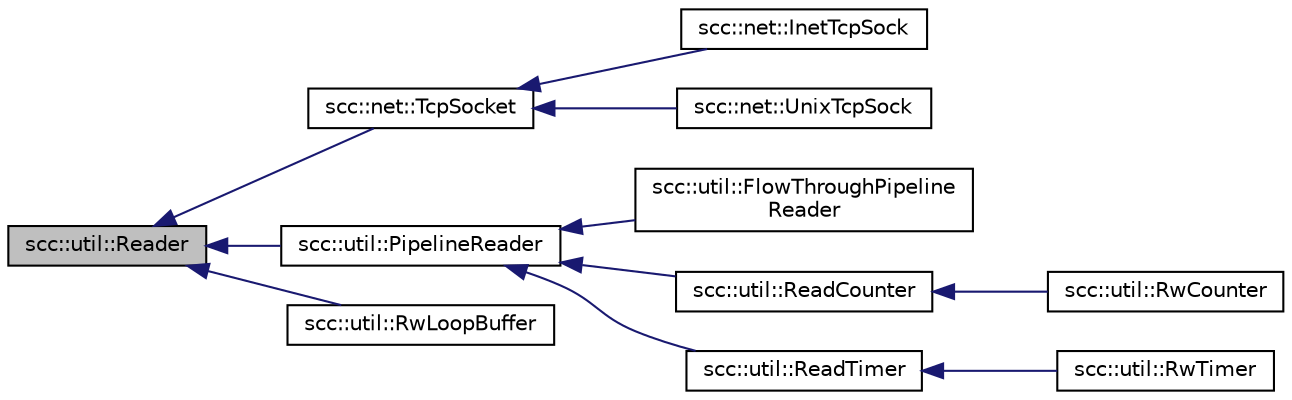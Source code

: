 digraph "scc::util::Reader"
{
 // LATEX_PDF_SIZE
  edge [fontname="Helvetica",fontsize="10",labelfontname="Helvetica",labelfontsize="10"];
  node [fontname="Helvetica",fontsize="10",shape=record];
  rankdir="LR";
  Node1 [label="scc::util::Reader",height=0.2,width=0.4,color="black", fillcolor="grey75", style="filled", fontcolor="black",tooltip="Interface class for objects which can be read."];
  Node1 -> Node2 [dir="back",color="midnightblue",fontsize="10",style="solid",fontname="Helvetica"];
  Node2 [label="scc::net::TcpSocket",height=0.2,width=0.4,color="black", fillcolor="white", style="filled",URL="$d4/d36/classscc_1_1net_1_1TcpSocket.html",tooltip="Tcp socket base class."];
  Node2 -> Node3 [dir="back",color="midnightblue",fontsize="10",style="solid",fontname="Helvetica"];
  Node3 [label="scc::net::InetTcpSock",height=0.2,width=0.4,color="black", fillcolor="white", style="filled",URL="$dc/dcf/classscc_1_1net_1_1InetTcpSock.html",tooltip="Internet transmission control protocol (tcp) socket."];
  Node2 -> Node4 [dir="back",color="midnightblue",fontsize="10",style="solid",fontname="Helvetica"];
  Node4 [label="scc::net::UnixTcpSock",height=0.2,width=0.4,color="black", fillcolor="white", style="filled",URL="$df/d37/classscc_1_1net_1_1UnixTcpSock.html",tooltip="Unix domain tcp (stream) socket."];
  Node1 -> Node5 [dir="back",color="midnightblue",fontsize="10",style="solid",fontname="Helvetica"];
  Node5 [label="scc::util::PipelineReader",height=0.2,width=0.4,color="black", fillcolor="white", style="filled",URL="$df/d03/structscc_1_1util_1_1PipelineReader.html",tooltip="Pipeline reader to carry out processing in a pipeline (chain of readers)."];
  Node5 -> Node6 [dir="back",color="midnightblue",fontsize="10",style="solid",fontname="Helvetica"];
  Node6 [label="scc::util::FlowThroughPipeline\lReader",height=0.2,width=0.4,color="black", fillcolor="white", style="filled",URL="$df/d35/structscc_1_1util_1_1FlowThroughPipelineReader.html",tooltip="Pipeline reader which flows through all data."];
  Node5 -> Node7 [dir="back",color="midnightblue",fontsize="10",style="solid",fontname="Helvetica"];
  Node7 [label="scc::util::ReadCounter",height=0.2,width=0.4,color="black", fillcolor="white", style="filled",URL="$de/ddd/classscc_1_1util_1_1ReadCounter.html",tooltip="Adds byte count to a read stream."];
  Node7 -> Node8 [dir="back",color="midnightblue",fontsize="10",style="solid",fontname="Helvetica"];
  Node8 [label="scc::util::RwCounter",height=0.2,width=0.4,color="black", fillcolor="white", style="filled",URL="$d2/dc0/classscc_1_1util_1_1RwCounter.html",tooltip="Adds byte count to a read/write stream."];
  Node5 -> Node9 [dir="back",color="midnightblue",fontsize="10",style="solid",fontname="Helvetica"];
  Node9 [label="scc::util::ReadTimer",height=0.2,width=0.4,color="black", fillcolor="white", style="filled",URL="$d7/d9e/classscc_1_1util_1_1ReadTimer.html",tooltip="Adds timer to a read stream."];
  Node9 -> Node10 [dir="back",color="midnightblue",fontsize="10",style="solid",fontname="Helvetica"];
  Node10 [label="scc::util::RwTimer",height=0.2,width=0.4,color="black", fillcolor="white", style="filled",URL="$d5/d17/classscc_1_1util_1_1RwTimer.html",tooltip="Adds byte count to a read/write stream."];
  Node1 -> Node11 [dir="back",color="midnightblue",fontsize="10",style="solid",fontname="Helvetica"];
  Node11 [label="scc::util::RwLoopBuffer",height=0.2,width=0.4,color="black", fillcolor="white", style="filled",URL="$de/d4e/classscc_1_1util_1_1RwLoopBuffer.html",tooltip="Loopback read/write stream buffer."];
}

